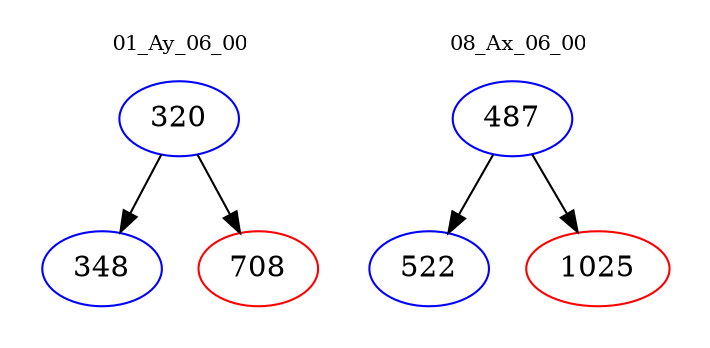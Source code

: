digraph{
subgraph cluster_0 {
color = white
label = "01_Ay_06_00";
fontsize=10;
T0_320 [label="320", color="blue"]
T0_320 -> T0_348 [color="black"]
T0_348 [label="348", color="blue"]
T0_320 -> T0_708 [color="black"]
T0_708 [label="708", color="red"]
}
subgraph cluster_1 {
color = white
label = "08_Ax_06_00";
fontsize=10;
T1_487 [label="487", color="blue"]
T1_487 -> T1_522 [color="black"]
T1_522 [label="522", color="blue"]
T1_487 -> T1_1025 [color="black"]
T1_1025 [label="1025", color="red"]
}
}
